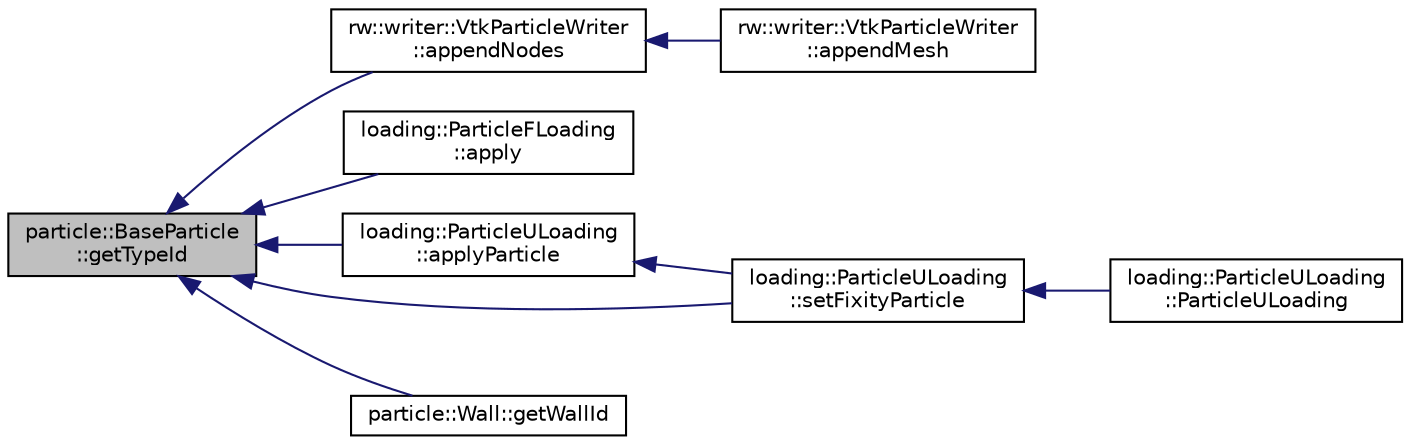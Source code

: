 digraph "particle::BaseParticle::getTypeId"
{
  edge [fontname="Helvetica",fontsize="10",labelfontname="Helvetica",labelfontsize="10"];
  node [fontname="Helvetica",fontsize="10",shape=record];
  rankdir="LR";
  Node100 [label="particle::BaseParticle\l::getTypeId",height=0.2,width=0.4,color="black", fillcolor="grey75", style="filled", fontcolor="black"];
  Node100 -> Node101 [dir="back",color="midnightblue",fontsize="10",style="solid",fontname="Helvetica"];
  Node101 [label="rw::writer::VtkParticleWriter\l::appendNodes",height=0.2,width=0.4,color="black", fillcolor="white", style="filled",URL="$classrw_1_1writer_1_1VtkParticleWriter.html#a2adbf982a587a4d4d91879c9521e0fd5",tooltip="Writes the nodes to the file. "];
  Node101 -> Node102 [dir="back",color="midnightblue",fontsize="10",style="solid",fontname="Helvetica"];
  Node102 [label="rw::writer::VtkParticleWriter\l::appendMesh",height=0.2,width=0.4,color="black", fillcolor="white", style="filled",URL="$classrw_1_1writer_1_1VtkParticleWriter.html#a95bd12411ec5cdc8b6594ff1774f4c3f",tooltip="Writes the nodes to the file. "];
  Node100 -> Node103 [dir="back",color="midnightblue",fontsize="10",style="solid",fontname="Helvetica"];
  Node103 [label="loading::ParticleFLoading\l::apply",height=0.2,width=0.4,color="black", fillcolor="white", style="filled",URL="$classloading_1_1ParticleFLoading.html#a2e8569d614c740abc52d65858d548d1e",tooltip="Applies displacement boundary condition. "];
  Node100 -> Node104 [dir="back",color="midnightblue",fontsize="10",style="solid",fontname="Helvetica"];
  Node104 [label="loading::ParticleULoading\l::applyParticle",height=0.2,width=0.4,color="black", fillcolor="white", style="filled",URL="$classloading_1_1ParticleULoading.html#a73a3cb3c8b70199eee0c6ee3f61ee125",tooltip="Applies displacement boundary condition. "];
  Node104 -> Node105 [dir="back",color="midnightblue",fontsize="10",style="solid",fontname="Helvetica"];
  Node105 [label="loading::ParticleULoading\l::setFixityParticle",height=0.2,width=0.4,color="black", fillcolor="white", style="filled",URL="$classloading_1_1ParticleULoading.html#adbf2c6ab75080fece4f4e5ce882eb584",tooltip="Applies displacement boundary condition. "];
  Node105 -> Node106 [dir="back",color="midnightblue",fontsize="10",style="solid",fontname="Helvetica"];
  Node106 [label="loading::ParticleULoading\l::ParticleULoading",height=0.2,width=0.4,color="black", fillcolor="white", style="filled",URL="$classloading_1_1ParticleULoading.html#a201f7ea41ac879c2f86a89f0bb06b421",tooltip="Constructor. "];
  Node100 -> Node107 [dir="back",color="midnightblue",fontsize="10",style="solid",fontname="Helvetica"];
  Node107 [label="particle::Wall::getWallId",height=0.2,width=0.4,color="black", fillcolor="white", style="filled",URL="$classparticle_1_1Wall.html#ac7a1ea8243a94d1aa17ffc17f400b89b",tooltip="Get id of this wall. "];
  Node100 -> Node105 [dir="back",color="midnightblue",fontsize="10",style="solid",fontname="Helvetica"];
}
